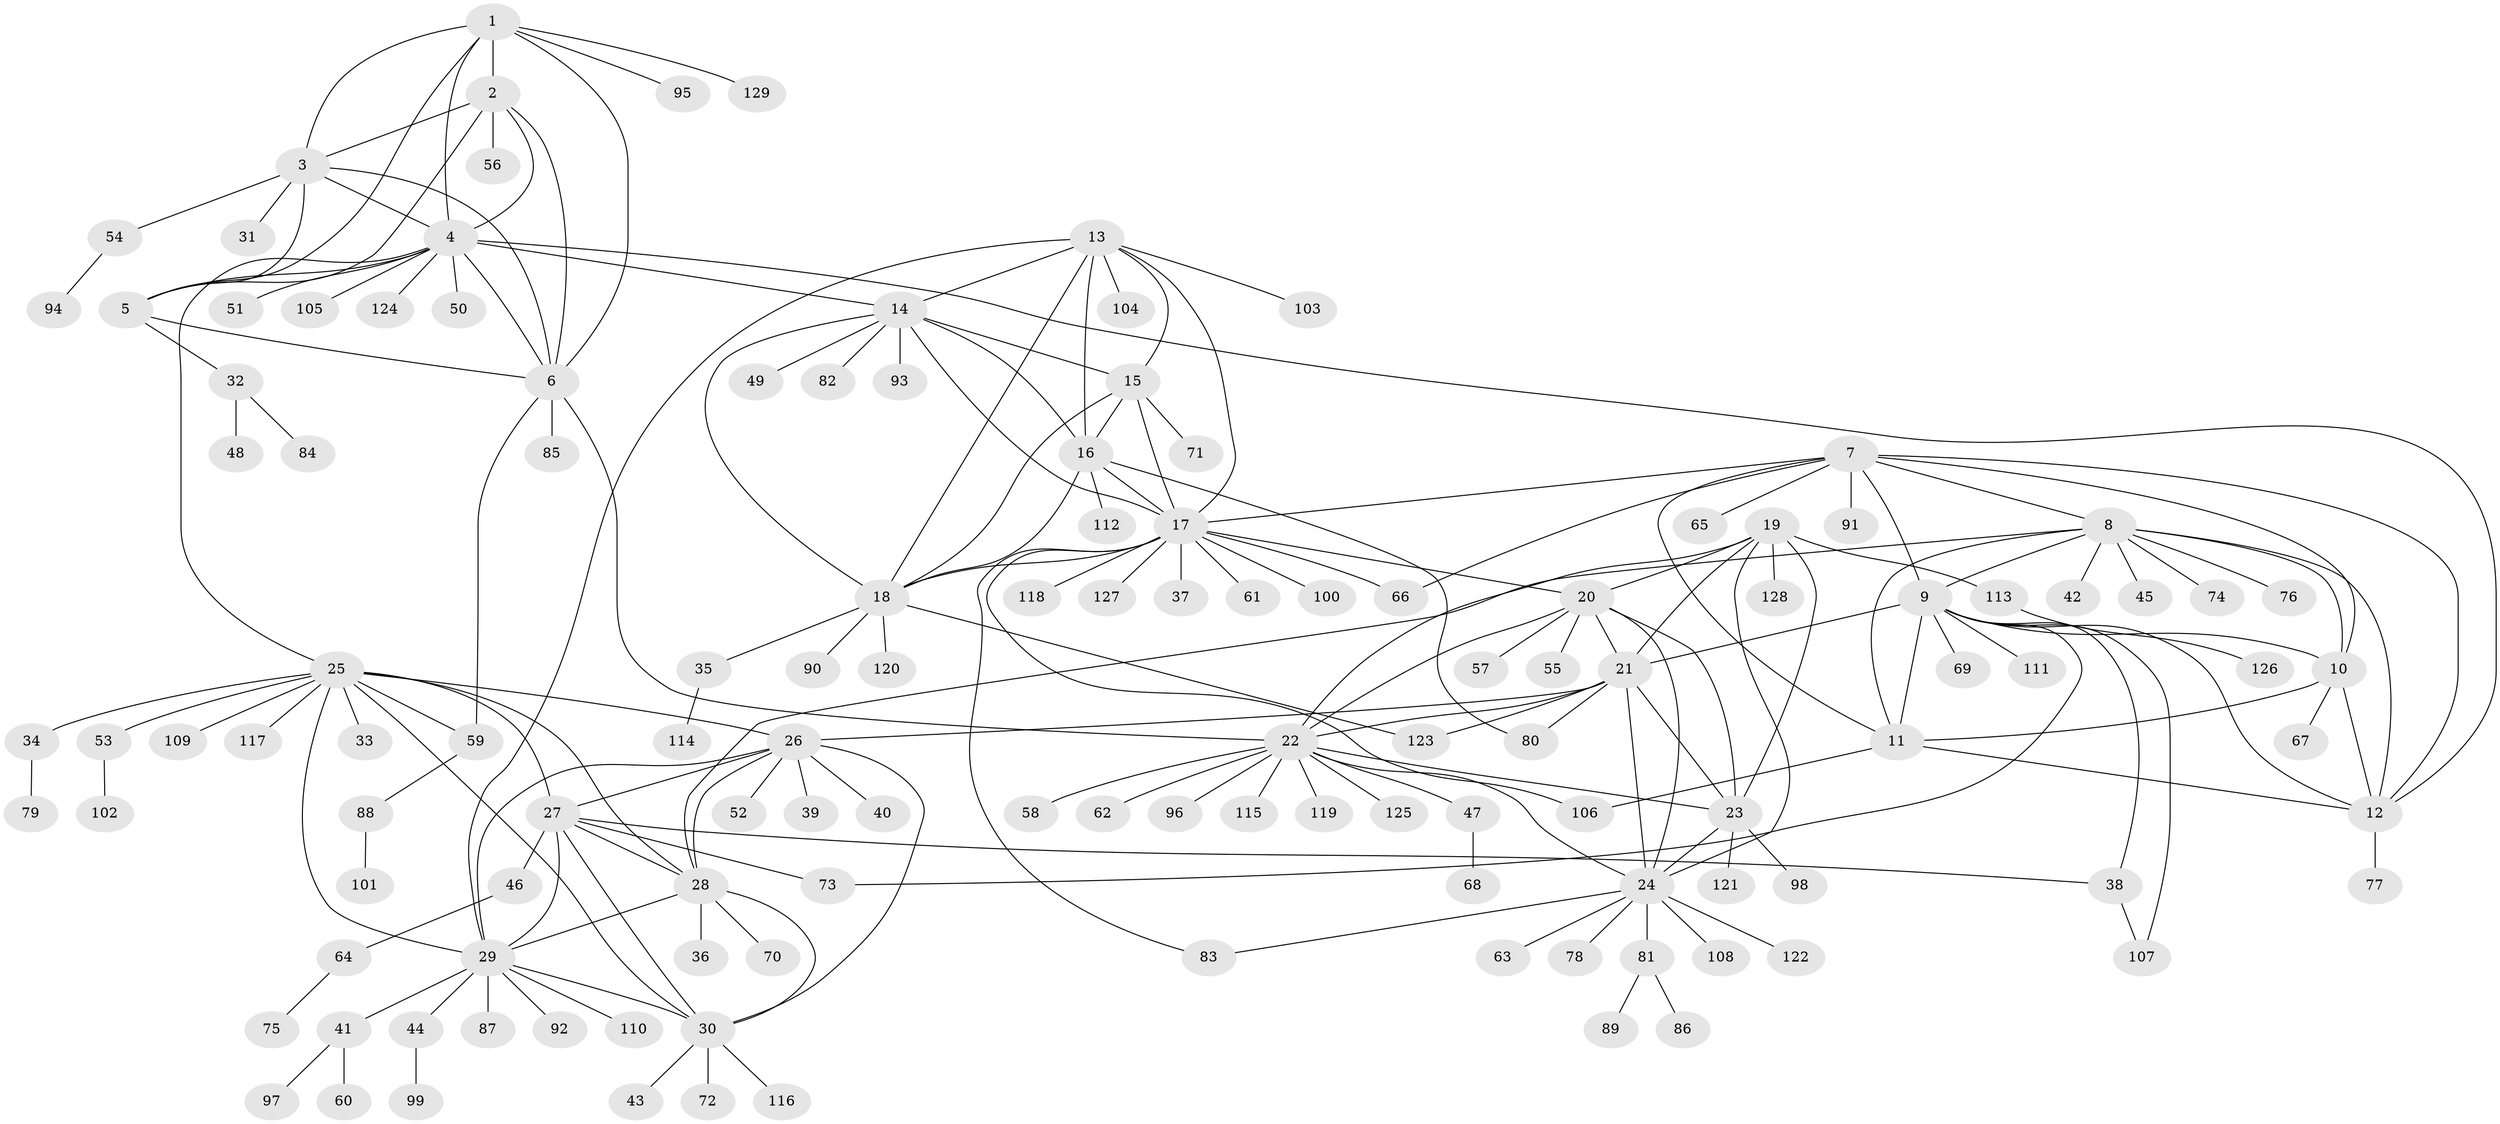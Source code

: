 // Generated by graph-tools (version 1.1) at 2025/55/03/09/25 04:55:01]
// undirected, 129 vertices, 193 edges
graph export_dot {
graph [start="1"]
  node [color=gray90,style=filled];
  1;
  2;
  3;
  4;
  5;
  6;
  7;
  8;
  9;
  10;
  11;
  12;
  13;
  14;
  15;
  16;
  17;
  18;
  19;
  20;
  21;
  22;
  23;
  24;
  25;
  26;
  27;
  28;
  29;
  30;
  31;
  32;
  33;
  34;
  35;
  36;
  37;
  38;
  39;
  40;
  41;
  42;
  43;
  44;
  45;
  46;
  47;
  48;
  49;
  50;
  51;
  52;
  53;
  54;
  55;
  56;
  57;
  58;
  59;
  60;
  61;
  62;
  63;
  64;
  65;
  66;
  67;
  68;
  69;
  70;
  71;
  72;
  73;
  74;
  75;
  76;
  77;
  78;
  79;
  80;
  81;
  82;
  83;
  84;
  85;
  86;
  87;
  88;
  89;
  90;
  91;
  92;
  93;
  94;
  95;
  96;
  97;
  98;
  99;
  100;
  101;
  102;
  103;
  104;
  105;
  106;
  107;
  108;
  109;
  110;
  111;
  112;
  113;
  114;
  115;
  116;
  117;
  118;
  119;
  120;
  121;
  122;
  123;
  124;
  125;
  126;
  127;
  128;
  129;
  1 -- 2;
  1 -- 3;
  1 -- 4;
  1 -- 5;
  1 -- 6;
  1 -- 95;
  1 -- 129;
  2 -- 3;
  2 -- 4;
  2 -- 5;
  2 -- 6;
  2 -- 56;
  3 -- 4;
  3 -- 5;
  3 -- 6;
  3 -- 31;
  3 -- 54;
  4 -- 5;
  4 -- 6;
  4 -- 12;
  4 -- 14;
  4 -- 25;
  4 -- 50;
  4 -- 51;
  4 -- 105;
  4 -- 124;
  5 -- 6;
  5 -- 32;
  6 -- 22;
  6 -- 59;
  6 -- 85;
  7 -- 8;
  7 -- 9;
  7 -- 10;
  7 -- 11;
  7 -- 12;
  7 -- 17;
  7 -- 65;
  7 -- 66;
  7 -- 91;
  8 -- 9;
  8 -- 10;
  8 -- 11;
  8 -- 12;
  8 -- 28;
  8 -- 42;
  8 -- 45;
  8 -- 74;
  8 -- 76;
  9 -- 10;
  9 -- 11;
  9 -- 12;
  9 -- 21;
  9 -- 38;
  9 -- 69;
  9 -- 73;
  9 -- 107;
  9 -- 111;
  10 -- 11;
  10 -- 12;
  10 -- 67;
  11 -- 12;
  11 -- 106;
  12 -- 77;
  13 -- 14;
  13 -- 15;
  13 -- 16;
  13 -- 17;
  13 -- 18;
  13 -- 29;
  13 -- 103;
  13 -- 104;
  14 -- 15;
  14 -- 16;
  14 -- 17;
  14 -- 18;
  14 -- 49;
  14 -- 82;
  14 -- 93;
  15 -- 16;
  15 -- 17;
  15 -- 18;
  15 -- 71;
  16 -- 17;
  16 -- 18;
  16 -- 80;
  16 -- 112;
  17 -- 18;
  17 -- 20;
  17 -- 37;
  17 -- 61;
  17 -- 66;
  17 -- 83;
  17 -- 100;
  17 -- 106;
  17 -- 118;
  17 -- 127;
  18 -- 35;
  18 -- 90;
  18 -- 120;
  18 -- 123;
  19 -- 20;
  19 -- 21;
  19 -- 22;
  19 -- 23;
  19 -- 24;
  19 -- 113;
  19 -- 128;
  20 -- 21;
  20 -- 22;
  20 -- 23;
  20 -- 24;
  20 -- 55;
  20 -- 57;
  21 -- 22;
  21 -- 23;
  21 -- 24;
  21 -- 26;
  21 -- 80;
  21 -- 123;
  22 -- 23;
  22 -- 24;
  22 -- 47;
  22 -- 58;
  22 -- 62;
  22 -- 96;
  22 -- 115;
  22 -- 119;
  22 -- 125;
  23 -- 24;
  23 -- 98;
  23 -- 121;
  24 -- 63;
  24 -- 78;
  24 -- 81;
  24 -- 83;
  24 -- 108;
  24 -- 122;
  25 -- 26;
  25 -- 27;
  25 -- 28;
  25 -- 29;
  25 -- 30;
  25 -- 33;
  25 -- 34;
  25 -- 53;
  25 -- 59;
  25 -- 109;
  25 -- 117;
  26 -- 27;
  26 -- 28;
  26 -- 29;
  26 -- 30;
  26 -- 39;
  26 -- 40;
  26 -- 52;
  27 -- 28;
  27 -- 29;
  27 -- 30;
  27 -- 38;
  27 -- 46;
  27 -- 73;
  28 -- 29;
  28 -- 30;
  28 -- 36;
  28 -- 70;
  29 -- 30;
  29 -- 41;
  29 -- 44;
  29 -- 87;
  29 -- 92;
  29 -- 110;
  30 -- 43;
  30 -- 72;
  30 -- 116;
  32 -- 48;
  32 -- 84;
  34 -- 79;
  35 -- 114;
  38 -- 107;
  41 -- 60;
  41 -- 97;
  44 -- 99;
  46 -- 64;
  47 -- 68;
  53 -- 102;
  54 -- 94;
  59 -- 88;
  64 -- 75;
  81 -- 86;
  81 -- 89;
  88 -- 101;
  113 -- 126;
}
